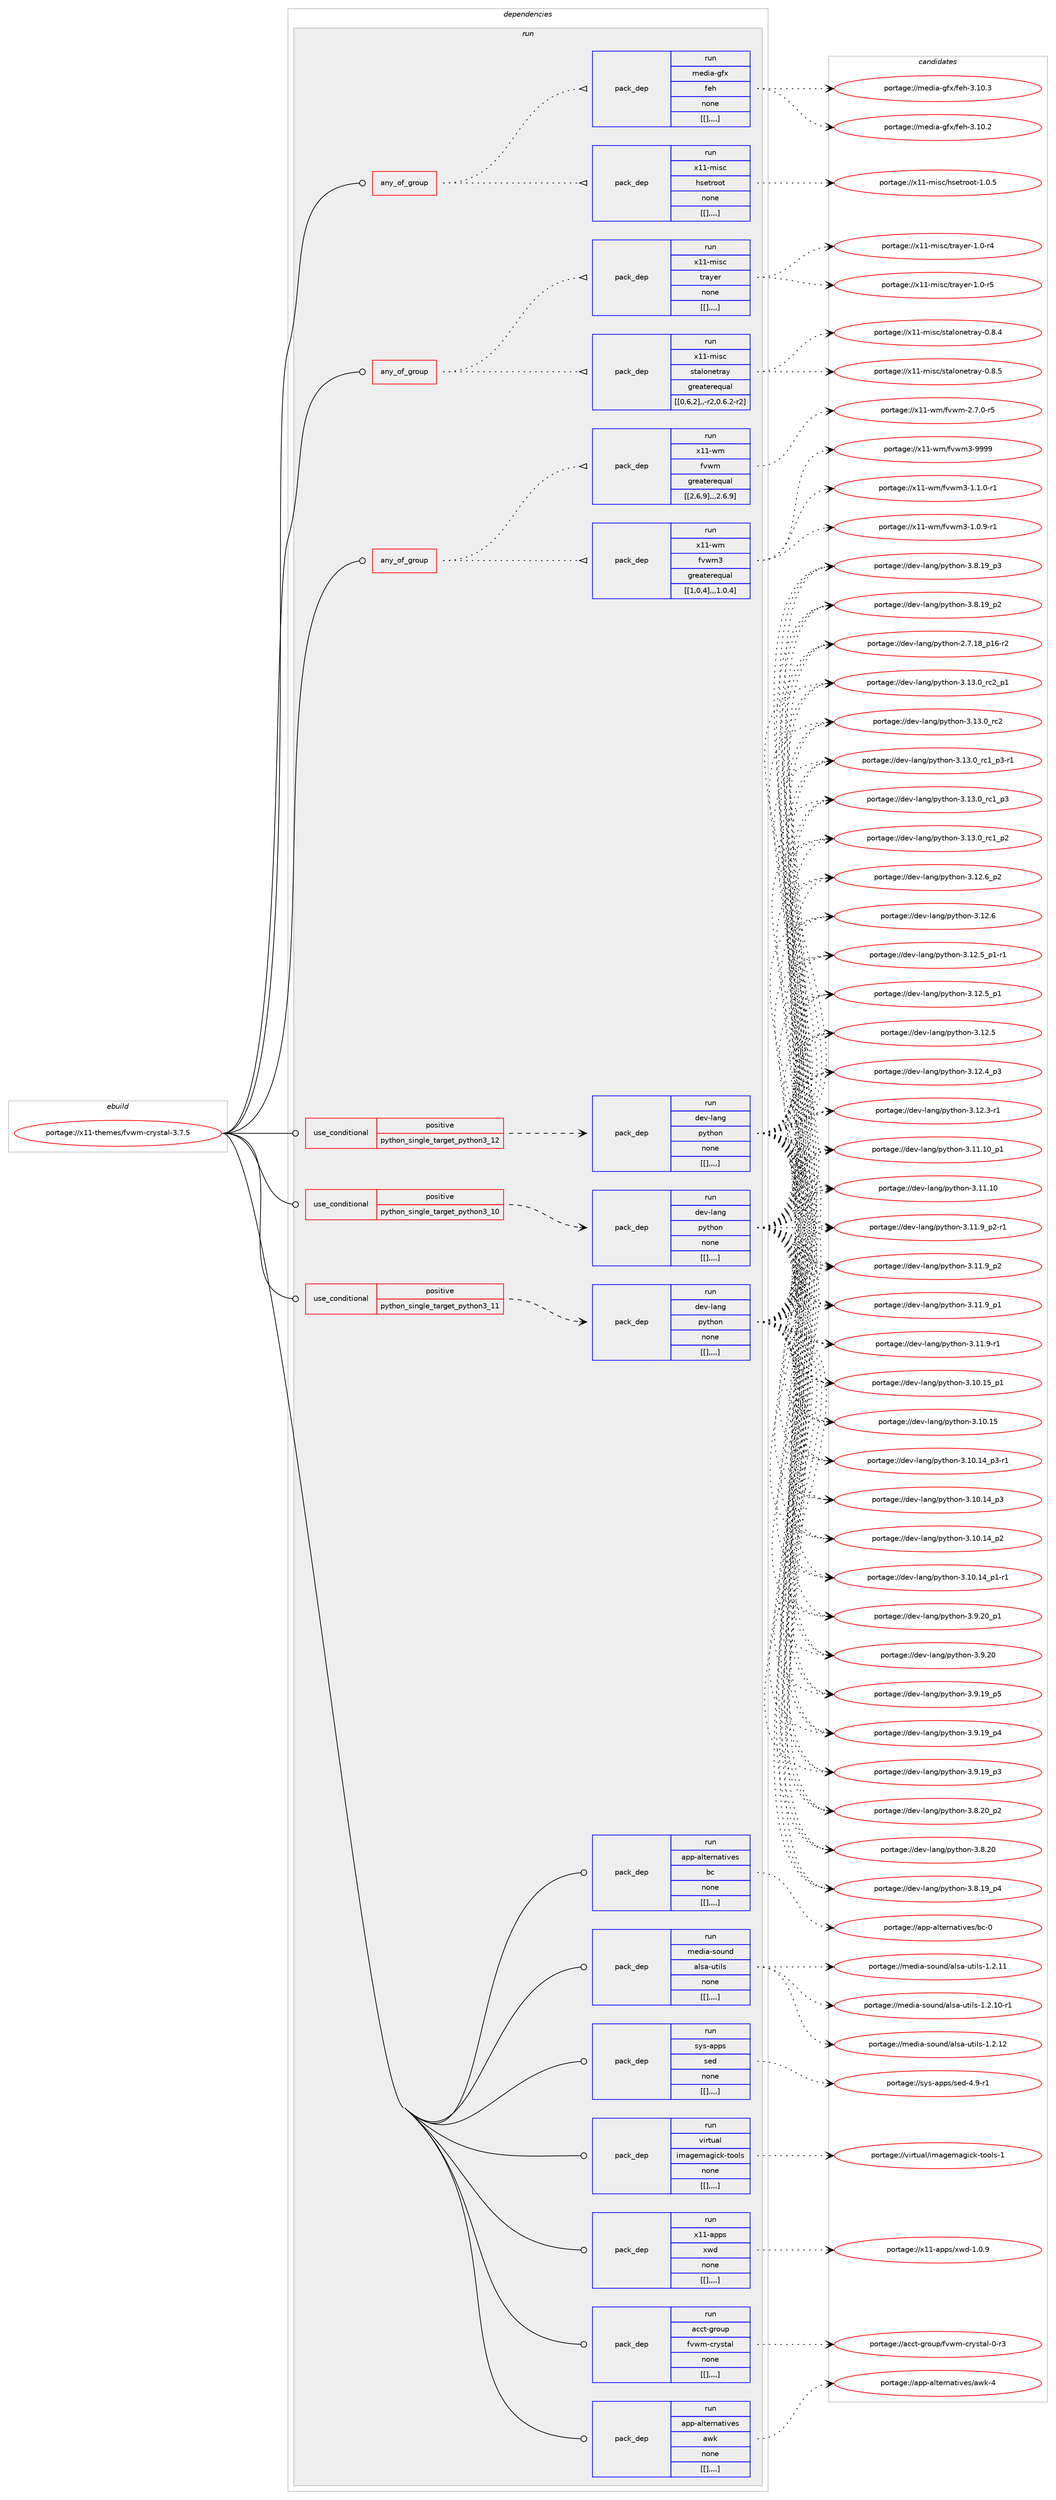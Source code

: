 digraph prolog {

# *************
# Graph options
# *************

newrank=true;
concentrate=true;
compound=true;
graph [rankdir=LR,fontname=Helvetica,fontsize=10,ranksep=1.5];#, ranksep=2.5, nodesep=0.2];
edge  [arrowhead=vee];
node  [fontname=Helvetica,fontsize=10];

# **********
# The ebuild
# **********

subgraph cluster_leftcol {
color=gray;
label=<<i>ebuild</i>>;
id [label="portage://x11-themes/fvwm-crystal-3.7.5", color=red, width=4, href="../x11-themes/fvwm-crystal-3.7.5.svg"];
}

# ****************
# The dependencies
# ****************

subgraph cluster_midcol {
color=gray;
label=<<i>dependencies</i>>;
subgraph cluster_compile {
fillcolor="#eeeeee";
style=filled;
label=<<i>compile</i>>;
}
subgraph cluster_compileandrun {
fillcolor="#eeeeee";
style=filled;
label=<<i>compile and run</i>>;
}
subgraph cluster_run {
fillcolor="#eeeeee";
style=filled;
label=<<i>run</i>>;
subgraph any3220 {
dependency481664 [label=<<TABLE BORDER="0" CELLBORDER="1" CELLSPACING="0" CELLPADDING="4"><TR><TD CELLPADDING="10">any_of_group</TD></TR></TABLE>>, shape=none, color=red];subgraph pack349700 {
dependency481665 [label=<<TABLE BORDER="0" CELLBORDER="1" CELLSPACING="0" CELLPADDING="4" WIDTH="220"><TR><TD ROWSPAN="6" CELLPADDING="30">pack_dep</TD></TR><TR><TD WIDTH="110">run</TD></TR><TR><TD>x11-misc</TD></TR><TR><TD>hsetroot</TD></TR><TR><TD>none</TD></TR><TR><TD>[[],,,,]</TD></TR></TABLE>>, shape=none, color=blue];
}
dependency481664:e -> dependency481665:w [weight=20,style="dotted",arrowhead="oinv"];
subgraph pack349701 {
dependency481666 [label=<<TABLE BORDER="0" CELLBORDER="1" CELLSPACING="0" CELLPADDING="4" WIDTH="220"><TR><TD ROWSPAN="6" CELLPADDING="30">pack_dep</TD></TR><TR><TD WIDTH="110">run</TD></TR><TR><TD>media-gfx</TD></TR><TR><TD>feh</TD></TR><TR><TD>none</TD></TR><TR><TD>[[],,,,]</TD></TR></TABLE>>, shape=none, color=blue];
}
dependency481664:e -> dependency481666:w [weight=20,style="dotted",arrowhead="oinv"];
}
id:e -> dependency481664:w [weight=20,style="solid",arrowhead="odot"];
subgraph any3221 {
dependency481667 [label=<<TABLE BORDER="0" CELLBORDER="1" CELLSPACING="0" CELLPADDING="4"><TR><TD CELLPADDING="10">any_of_group</TD></TR></TABLE>>, shape=none, color=red];subgraph pack349702 {
dependency481668 [label=<<TABLE BORDER="0" CELLBORDER="1" CELLSPACING="0" CELLPADDING="4" WIDTH="220"><TR><TD ROWSPAN="6" CELLPADDING="30">pack_dep</TD></TR><TR><TD WIDTH="110">run</TD></TR><TR><TD>x11-misc</TD></TR><TR><TD>stalonetray</TD></TR><TR><TD>greaterequal</TD></TR><TR><TD>[[0,6,2],,-r2,0.6.2-r2]</TD></TR></TABLE>>, shape=none, color=blue];
}
dependency481667:e -> dependency481668:w [weight=20,style="dotted",arrowhead="oinv"];
subgraph pack349703 {
dependency481669 [label=<<TABLE BORDER="0" CELLBORDER="1" CELLSPACING="0" CELLPADDING="4" WIDTH="220"><TR><TD ROWSPAN="6" CELLPADDING="30">pack_dep</TD></TR><TR><TD WIDTH="110">run</TD></TR><TR><TD>x11-misc</TD></TR><TR><TD>trayer</TD></TR><TR><TD>none</TD></TR><TR><TD>[[],,,,]</TD></TR></TABLE>>, shape=none, color=blue];
}
dependency481667:e -> dependency481669:w [weight=20,style="dotted",arrowhead="oinv"];
}
id:e -> dependency481667:w [weight=20,style="solid",arrowhead="odot"];
subgraph any3222 {
dependency481670 [label=<<TABLE BORDER="0" CELLBORDER="1" CELLSPACING="0" CELLPADDING="4"><TR><TD CELLPADDING="10">any_of_group</TD></TR></TABLE>>, shape=none, color=red];subgraph pack349704 {
dependency481671 [label=<<TABLE BORDER="0" CELLBORDER="1" CELLSPACING="0" CELLPADDING="4" WIDTH="220"><TR><TD ROWSPAN="6" CELLPADDING="30">pack_dep</TD></TR><TR><TD WIDTH="110">run</TD></TR><TR><TD>x11-wm</TD></TR><TR><TD>fvwm3</TD></TR><TR><TD>greaterequal</TD></TR><TR><TD>[[1,0,4],,,1.0.4]</TD></TR></TABLE>>, shape=none, color=blue];
}
dependency481670:e -> dependency481671:w [weight=20,style="dotted",arrowhead="oinv"];
subgraph pack349705 {
dependency481672 [label=<<TABLE BORDER="0" CELLBORDER="1" CELLSPACING="0" CELLPADDING="4" WIDTH="220"><TR><TD ROWSPAN="6" CELLPADDING="30">pack_dep</TD></TR><TR><TD WIDTH="110">run</TD></TR><TR><TD>x11-wm</TD></TR><TR><TD>fvwm</TD></TR><TR><TD>greaterequal</TD></TR><TR><TD>[[2,6,9],,,2.6.9]</TD></TR></TABLE>>, shape=none, color=blue];
}
dependency481670:e -> dependency481672:w [weight=20,style="dotted",arrowhead="oinv"];
}
id:e -> dependency481670:w [weight=20,style="solid",arrowhead="odot"];
subgraph cond128515 {
dependency481673 [label=<<TABLE BORDER="0" CELLBORDER="1" CELLSPACING="0" CELLPADDING="4"><TR><TD ROWSPAN="3" CELLPADDING="10">use_conditional</TD></TR><TR><TD>positive</TD></TR><TR><TD>python_single_target_python3_10</TD></TR></TABLE>>, shape=none, color=red];
subgraph pack349706 {
dependency481674 [label=<<TABLE BORDER="0" CELLBORDER="1" CELLSPACING="0" CELLPADDING="4" WIDTH="220"><TR><TD ROWSPAN="6" CELLPADDING="30">pack_dep</TD></TR><TR><TD WIDTH="110">run</TD></TR><TR><TD>dev-lang</TD></TR><TR><TD>python</TD></TR><TR><TD>none</TD></TR><TR><TD>[[],,,,]</TD></TR></TABLE>>, shape=none, color=blue];
}
dependency481673:e -> dependency481674:w [weight=20,style="dashed",arrowhead="vee"];
}
id:e -> dependency481673:w [weight=20,style="solid",arrowhead="odot"];
subgraph cond128516 {
dependency481675 [label=<<TABLE BORDER="0" CELLBORDER="1" CELLSPACING="0" CELLPADDING="4"><TR><TD ROWSPAN="3" CELLPADDING="10">use_conditional</TD></TR><TR><TD>positive</TD></TR><TR><TD>python_single_target_python3_11</TD></TR></TABLE>>, shape=none, color=red];
subgraph pack349707 {
dependency481676 [label=<<TABLE BORDER="0" CELLBORDER="1" CELLSPACING="0" CELLPADDING="4" WIDTH="220"><TR><TD ROWSPAN="6" CELLPADDING="30">pack_dep</TD></TR><TR><TD WIDTH="110">run</TD></TR><TR><TD>dev-lang</TD></TR><TR><TD>python</TD></TR><TR><TD>none</TD></TR><TR><TD>[[],,,,]</TD></TR></TABLE>>, shape=none, color=blue];
}
dependency481675:e -> dependency481676:w [weight=20,style="dashed",arrowhead="vee"];
}
id:e -> dependency481675:w [weight=20,style="solid",arrowhead="odot"];
subgraph cond128517 {
dependency481677 [label=<<TABLE BORDER="0" CELLBORDER="1" CELLSPACING="0" CELLPADDING="4"><TR><TD ROWSPAN="3" CELLPADDING="10">use_conditional</TD></TR><TR><TD>positive</TD></TR><TR><TD>python_single_target_python3_12</TD></TR></TABLE>>, shape=none, color=red];
subgraph pack349708 {
dependency481678 [label=<<TABLE BORDER="0" CELLBORDER="1" CELLSPACING="0" CELLPADDING="4" WIDTH="220"><TR><TD ROWSPAN="6" CELLPADDING="30">pack_dep</TD></TR><TR><TD WIDTH="110">run</TD></TR><TR><TD>dev-lang</TD></TR><TR><TD>python</TD></TR><TR><TD>none</TD></TR><TR><TD>[[],,,,]</TD></TR></TABLE>>, shape=none, color=blue];
}
dependency481677:e -> dependency481678:w [weight=20,style="dashed",arrowhead="vee"];
}
id:e -> dependency481677:w [weight=20,style="solid",arrowhead="odot"];
subgraph pack349709 {
dependency481679 [label=<<TABLE BORDER="0" CELLBORDER="1" CELLSPACING="0" CELLPADDING="4" WIDTH="220"><TR><TD ROWSPAN="6" CELLPADDING="30">pack_dep</TD></TR><TR><TD WIDTH="110">run</TD></TR><TR><TD>acct-group</TD></TR><TR><TD>fvwm-crystal</TD></TR><TR><TD>none</TD></TR><TR><TD>[[],,,,]</TD></TR></TABLE>>, shape=none, color=blue];
}
id:e -> dependency481679:w [weight=20,style="solid",arrowhead="odot"];
subgraph pack349710 {
dependency481680 [label=<<TABLE BORDER="0" CELLBORDER="1" CELLSPACING="0" CELLPADDING="4" WIDTH="220"><TR><TD ROWSPAN="6" CELLPADDING="30">pack_dep</TD></TR><TR><TD WIDTH="110">run</TD></TR><TR><TD>app-alternatives</TD></TR><TR><TD>awk</TD></TR><TR><TD>none</TD></TR><TR><TD>[[],,,,]</TD></TR></TABLE>>, shape=none, color=blue];
}
id:e -> dependency481680:w [weight=20,style="solid",arrowhead="odot"];
subgraph pack349711 {
dependency481681 [label=<<TABLE BORDER="0" CELLBORDER="1" CELLSPACING="0" CELLPADDING="4" WIDTH="220"><TR><TD ROWSPAN="6" CELLPADDING="30">pack_dep</TD></TR><TR><TD WIDTH="110">run</TD></TR><TR><TD>app-alternatives</TD></TR><TR><TD>bc</TD></TR><TR><TD>none</TD></TR><TR><TD>[[],,,,]</TD></TR></TABLE>>, shape=none, color=blue];
}
id:e -> dependency481681:w [weight=20,style="solid",arrowhead="odot"];
subgraph pack349712 {
dependency481682 [label=<<TABLE BORDER="0" CELLBORDER="1" CELLSPACING="0" CELLPADDING="4" WIDTH="220"><TR><TD ROWSPAN="6" CELLPADDING="30">pack_dep</TD></TR><TR><TD WIDTH="110">run</TD></TR><TR><TD>media-sound</TD></TR><TR><TD>alsa-utils</TD></TR><TR><TD>none</TD></TR><TR><TD>[[],,,,]</TD></TR></TABLE>>, shape=none, color=blue];
}
id:e -> dependency481682:w [weight=20,style="solid",arrowhead="odot"];
subgraph pack349713 {
dependency481683 [label=<<TABLE BORDER="0" CELLBORDER="1" CELLSPACING="0" CELLPADDING="4" WIDTH="220"><TR><TD ROWSPAN="6" CELLPADDING="30">pack_dep</TD></TR><TR><TD WIDTH="110">run</TD></TR><TR><TD>sys-apps</TD></TR><TR><TD>sed</TD></TR><TR><TD>none</TD></TR><TR><TD>[[],,,,]</TD></TR></TABLE>>, shape=none, color=blue];
}
id:e -> dependency481683:w [weight=20,style="solid",arrowhead="odot"];
subgraph pack349714 {
dependency481684 [label=<<TABLE BORDER="0" CELLBORDER="1" CELLSPACING="0" CELLPADDING="4" WIDTH="220"><TR><TD ROWSPAN="6" CELLPADDING="30">pack_dep</TD></TR><TR><TD WIDTH="110">run</TD></TR><TR><TD>virtual</TD></TR><TR><TD>imagemagick-tools</TD></TR><TR><TD>none</TD></TR><TR><TD>[[],,,,]</TD></TR></TABLE>>, shape=none, color=blue];
}
id:e -> dependency481684:w [weight=20,style="solid",arrowhead="odot"];
subgraph pack349715 {
dependency481685 [label=<<TABLE BORDER="0" CELLBORDER="1" CELLSPACING="0" CELLPADDING="4" WIDTH="220"><TR><TD ROWSPAN="6" CELLPADDING="30">pack_dep</TD></TR><TR><TD WIDTH="110">run</TD></TR><TR><TD>x11-apps</TD></TR><TR><TD>xwd</TD></TR><TR><TD>none</TD></TR><TR><TD>[[],,,,]</TD></TR></TABLE>>, shape=none, color=blue];
}
id:e -> dependency481685:w [weight=20,style="solid",arrowhead="odot"];
}
}

# **************
# The candidates
# **************

subgraph cluster_choices {
rank=same;
color=gray;
label=<<i>candidates</i>>;

subgraph choice349700 {
color=black;
nodesep=1;
choice1204949451091051159947104115101116114111111116454946484653 [label="portage://x11-misc/hsetroot-1.0.5", color=red, width=4,href="../x11-misc/hsetroot-1.0.5.svg"];
dependency481665:e -> choice1204949451091051159947104115101116114111111116454946484653:w [style=dotted,weight="100"];
}
subgraph choice349701 {
color=black;
nodesep=1;
choice10910110010597451031021204710210110445514649484651 [label="portage://media-gfx/feh-3.10.3", color=red, width=4,href="../media-gfx/feh-3.10.3.svg"];
choice10910110010597451031021204710210110445514649484650 [label="portage://media-gfx/feh-3.10.2", color=red, width=4,href="../media-gfx/feh-3.10.2.svg"];
dependency481666:e -> choice10910110010597451031021204710210110445514649484651:w [style=dotted,weight="100"];
dependency481666:e -> choice10910110010597451031021204710210110445514649484650:w [style=dotted,weight="100"];
}
subgraph choice349702 {
color=black;
nodesep=1;
choice12049494510910511599471151169710811111010111611497121454846564653 [label="portage://x11-misc/stalonetray-0.8.5", color=red, width=4,href="../x11-misc/stalonetray-0.8.5.svg"];
choice12049494510910511599471151169710811111010111611497121454846564652 [label="portage://x11-misc/stalonetray-0.8.4", color=red, width=4,href="../x11-misc/stalonetray-0.8.4.svg"];
dependency481668:e -> choice12049494510910511599471151169710811111010111611497121454846564653:w [style=dotted,weight="100"];
dependency481668:e -> choice12049494510910511599471151169710811111010111611497121454846564652:w [style=dotted,weight="100"];
}
subgraph choice349703 {
color=black;
nodesep=1;
choice120494945109105115994711611497121101114454946484511453 [label="portage://x11-misc/trayer-1.0-r5", color=red, width=4,href="../x11-misc/trayer-1.0-r5.svg"];
choice120494945109105115994711611497121101114454946484511452 [label="portage://x11-misc/trayer-1.0-r4", color=red, width=4,href="../x11-misc/trayer-1.0-r4.svg"];
dependency481669:e -> choice120494945109105115994711611497121101114454946484511453:w [style=dotted,weight="100"];
dependency481669:e -> choice120494945109105115994711611497121101114454946484511452:w [style=dotted,weight="100"];
}
subgraph choice349704 {
color=black;
nodesep=1;
choice12049494511910947102118119109514557575757 [label="portage://x11-wm/fvwm3-9999", color=red, width=4,href="../x11-wm/fvwm3-9999.svg"];
choice12049494511910947102118119109514549464946484511449 [label="portage://x11-wm/fvwm3-1.1.0-r1", color=red, width=4,href="../x11-wm/fvwm3-1.1.0-r1.svg"];
choice12049494511910947102118119109514549464846574511449 [label="portage://x11-wm/fvwm3-1.0.9-r1", color=red, width=4,href="../x11-wm/fvwm3-1.0.9-r1.svg"];
dependency481671:e -> choice12049494511910947102118119109514557575757:w [style=dotted,weight="100"];
dependency481671:e -> choice12049494511910947102118119109514549464946484511449:w [style=dotted,weight="100"];
dependency481671:e -> choice12049494511910947102118119109514549464846574511449:w [style=dotted,weight="100"];
}
subgraph choice349705 {
color=black;
nodesep=1;
choice120494945119109471021181191094550465546484511453 [label="portage://x11-wm/fvwm-2.7.0-r5", color=red, width=4,href="../x11-wm/fvwm-2.7.0-r5.svg"];
dependency481672:e -> choice120494945119109471021181191094550465546484511453:w [style=dotted,weight="100"];
}
subgraph choice349706 {
color=black;
nodesep=1;
choice100101118451089711010347112121116104111110455146495146489511499509511249 [label="portage://dev-lang/python-3.13.0_rc2_p1", color=red, width=4,href="../dev-lang/python-3.13.0_rc2_p1.svg"];
choice10010111845108971101034711212111610411111045514649514648951149950 [label="portage://dev-lang/python-3.13.0_rc2", color=red, width=4,href="../dev-lang/python-3.13.0_rc2.svg"];
choice1001011184510897110103471121211161041111104551464951464895114994995112514511449 [label="portage://dev-lang/python-3.13.0_rc1_p3-r1", color=red, width=4,href="../dev-lang/python-3.13.0_rc1_p3-r1.svg"];
choice100101118451089711010347112121116104111110455146495146489511499499511251 [label="portage://dev-lang/python-3.13.0_rc1_p3", color=red, width=4,href="../dev-lang/python-3.13.0_rc1_p3.svg"];
choice100101118451089711010347112121116104111110455146495146489511499499511250 [label="portage://dev-lang/python-3.13.0_rc1_p2", color=red, width=4,href="../dev-lang/python-3.13.0_rc1_p2.svg"];
choice100101118451089711010347112121116104111110455146495046549511250 [label="portage://dev-lang/python-3.12.6_p2", color=red, width=4,href="../dev-lang/python-3.12.6_p2.svg"];
choice10010111845108971101034711212111610411111045514649504654 [label="portage://dev-lang/python-3.12.6", color=red, width=4,href="../dev-lang/python-3.12.6.svg"];
choice1001011184510897110103471121211161041111104551464950465395112494511449 [label="portage://dev-lang/python-3.12.5_p1-r1", color=red, width=4,href="../dev-lang/python-3.12.5_p1-r1.svg"];
choice100101118451089711010347112121116104111110455146495046539511249 [label="portage://dev-lang/python-3.12.5_p1", color=red, width=4,href="../dev-lang/python-3.12.5_p1.svg"];
choice10010111845108971101034711212111610411111045514649504653 [label="portage://dev-lang/python-3.12.5", color=red, width=4,href="../dev-lang/python-3.12.5.svg"];
choice100101118451089711010347112121116104111110455146495046529511251 [label="portage://dev-lang/python-3.12.4_p3", color=red, width=4,href="../dev-lang/python-3.12.4_p3.svg"];
choice100101118451089711010347112121116104111110455146495046514511449 [label="portage://dev-lang/python-3.12.3-r1", color=red, width=4,href="../dev-lang/python-3.12.3-r1.svg"];
choice10010111845108971101034711212111610411111045514649494649489511249 [label="portage://dev-lang/python-3.11.10_p1", color=red, width=4,href="../dev-lang/python-3.11.10_p1.svg"];
choice1001011184510897110103471121211161041111104551464949464948 [label="portage://dev-lang/python-3.11.10", color=red, width=4,href="../dev-lang/python-3.11.10.svg"];
choice1001011184510897110103471121211161041111104551464949465795112504511449 [label="portage://dev-lang/python-3.11.9_p2-r1", color=red, width=4,href="../dev-lang/python-3.11.9_p2-r1.svg"];
choice100101118451089711010347112121116104111110455146494946579511250 [label="portage://dev-lang/python-3.11.9_p2", color=red, width=4,href="../dev-lang/python-3.11.9_p2.svg"];
choice100101118451089711010347112121116104111110455146494946579511249 [label="portage://dev-lang/python-3.11.9_p1", color=red, width=4,href="../dev-lang/python-3.11.9_p1.svg"];
choice100101118451089711010347112121116104111110455146494946574511449 [label="portage://dev-lang/python-3.11.9-r1", color=red, width=4,href="../dev-lang/python-3.11.9-r1.svg"];
choice10010111845108971101034711212111610411111045514649484649539511249 [label="portage://dev-lang/python-3.10.15_p1", color=red, width=4,href="../dev-lang/python-3.10.15_p1.svg"];
choice1001011184510897110103471121211161041111104551464948464953 [label="portage://dev-lang/python-3.10.15", color=red, width=4,href="../dev-lang/python-3.10.15.svg"];
choice100101118451089711010347112121116104111110455146494846495295112514511449 [label="portage://dev-lang/python-3.10.14_p3-r1", color=red, width=4,href="../dev-lang/python-3.10.14_p3-r1.svg"];
choice10010111845108971101034711212111610411111045514649484649529511251 [label="portage://dev-lang/python-3.10.14_p3", color=red, width=4,href="../dev-lang/python-3.10.14_p3.svg"];
choice10010111845108971101034711212111610411111045514649484649529511250 [label="portage://dev-lang/python-3.10.14_p2", color=red, width=4,href="../dev-lang/python-3.10.14_p2.svg"];
choice100101118451089711010347112121116104111110455146494846495295112494511449 [label="portage://dev-lang/python-3.10.14_p1-r1", color=red, width=4,href="../dev-lang/python-3.10.14_p1-r1.svg"];
choice100101118451089711010347112121116104111110455146574650489511249 [label="portage://dev-lang/python-3.9.20_p1", color=red, width=4,href="../dev-lang/python-3.9.20_p1.svg"];
choice10010111845108971101034711212111610411111045514657465048 [label="portage://dev-lang/python-3.9.20", color=red, width=4,href="../dev-lang/python-3.9.20.svg"];
choice100101118451089711010347112121116104111110455146574649579511253 [label="portage://dev-lang/python-3.9.19_p5", color=red, width=4,href="../dev-lang/python-3.9.19_p5.svg"];
choice100101118451089711010347112121116104111110455146574649579511252 [label="portage://dev-lang/python-3.9.19_p4", color=red, width=4,href="../dev-lang/python-3.9.19_p4.svg"];
choice100101118451089711010347112121116104111110455146574649579511251 [label="portage://dev-lang/python-3.9.19_p3", color=red, width=4,href="../dev-lang/python-3.9.19_p3.svg"];
choice100101118451089711010347112121116104111110455146564650489511250 [label="portage://dev-lang/python-3.8.20_p2", color=red, width=4,href="../dev-lang/python-3.8.20_p2.svg"];
choice10010111845108971101034711212111610411111045514656465048 [label="portage://dev-lang/python-3.8.20", color=red, width=4,href="../dev-lang/python-3.8.20.svg"];
choice100101118451089711010347112121116104111110455146564649579511252 [label="portage://dev-lang/python-3.8.19_p4", color=red, width=4,href="../dev-lang/python-3.8.19_p4.svg"];
choice100101118451089711010347112121116104111110455146564649579511251 [label="portage://dev-lang/python-3.8.19_p3", color=red, width=4,href="../dev-lang/python-3.8.19_p3.svg"];
choice100101118451089711010347112121116104111110455146564649579511250 [label="portage://dev-lang/python-3.8.19_p2", color=red, width=4,href="../dev-lang/python-3.8.19_p2.svg"];
choice100101118451089711010347112121116104111110455046554649569511249544511450 [label="portage://dev-lang/python-2.7.18_p16-r2", color=red, width=4,href="../dev-lang/python-2.7.18_p16-r2.svg"];
dependency481674:e -> choice100101118451089711010347112121116104111110455146495146489511499509511249:w [style=dotted,weight="100"];
dependency481674:e -> choice10010111845108971101034711212111610411111045514649514648951149950:w [style=dotted,weight="100"];
dependency481674:e -> choice1001011184510897110103471121211161041111104551464951464895114994995112514511449:w [style=dotted,weight="100"];
dependency481674:e -> choice100101118451089711010347112121116104111110455146495146489511499499511251:w [style=dotted,weight="100"];
dependency481674:e -> choice100101118451089711010347112121116104111110455146495146489511499499511250:w [style=dotted,weight="100"];
dependency481674:e -> choice100101118451089711010347112121116104111110455146495046549511250:w [style=dotted,weight="100"];
dependency481674:e -> choice10010111845108971101034711212111610411111045514649504654:w [style=dotted,weight="100"];
dependency481674:e -> choice1001011184510897110103471121211161041111104551464950465395112494511449:w [style=dotted,weight="100"];
dependency481674:e -> choice100101118451089711010347112121116104111110455146495046539511249:w [style=dotted,weight="100"];
dependency481674:e -> choice10010111845108971101034711212111610411111045514649504653:w [style=dotted,weight="100"];
dependency481674:e -> choice100101118451089711010347112121116104111110455146495046529511251:w [style=dotted,weight="100"];
dependency481674:e -> choice100101118451089711010347112121116104111110455146495046514511449:w [style=dotted,weight="100"];
dependency481674:e -> choice10010111845108971101034711212111610411111045514649494649489511249:w [style=dotted,weight="100"];
dependency481674:e -> choice1001011184510897110103471121211161041111104551464949464948:w [style=dotted,weight="100"];
dependency481674:e -> choice1001011184510897110103471121211161041111104551464949465795112504511449:w [style=dotted,weight="100"];
dependency481674:e -> choice100101118451089711010347112121116104111110455146494946579511250:w [style=dotted,weight="100"];
dependency481674:e -> choice100101118451089711010347112121116104111110455146494946579511249:w [style=dotted,weight="100"];
dependency481674:e -> choice100101118451089711010347112121116104111110455146494946574511449:w [style=dotted,weight="100"];
dependency481674:e -> choice10010111845108971101034711212111610411111045514649484649539511249:w [style=dotted,weight="100"];
dependency481674:e -> choice1001011184510897110103471121211161041111104551464948464953:w [style=dotted,weight="100"];
dependency481674:e -> choice100101118451089711010347112121116104111110455146494846495295112514511449:w [style=dotted,weight="100"];
dependency481674:e -> choice10010111845108971101034711212111610411111045514649484649529511251:w [style=dotted,weight="100"];
dependency481674:e -> choice10010111845108971101034711212111610411111045514649484649529511250:w [style=dotted,weight="100"];
dependency481674:e -> choice100101118451089711010347112121116104111110455146494846495295112494511449:w [style=dotted,weight="100"];
dependency481674:e -> choice100101118451089711010347112121116104111110455146574650489511249:w [style=dotted,weight="100"];
dependency481674:e -> choice10010111845108971101034711212111610411111045514657465048:w [style=dotted,weight="100"];
dependency481674:e -> choice100101118451089711010347112121116104111110455146574649579511253:w [style=dotted,weight="100"];
dependency481674:e -> choice100101118451089711010347112121116104111110455146574649579511252:w [style=dotted,weight="100"];
dependency481674:e -> choice100101118451089711010347112121116104111110455146574649579511251:w [style=dotted,weight="100"];
dependency481674:e -> choice100101118451089711010347112121116104111110455146564650489511250:w [style=dotted,weight="100"];
dependency481674:e -> choice10010111845108971101034711212111610411111045514656465048:w [style=dotted,weight="100"];
dependency481674:e -> choice100101118451089711010347112121116104111110455146564649579511252:w [style=dotted,weight="100"];
dependency481674:e -> choice100101118451089711010347112121116104111110455146564649579511251:w [style=dotted,weight="100"];
dependency481674:e -> choice100101118451089711010347112121116104111110455146564649579511250:w [style=dotted,weight="100"];
dependency481674:e -> choice100101118451089711010347112121116104111110455046554649569511249544511450:w [style=dotted,weight="100"];
}
subgraph choice349707 {
color=black;
nodesep=1;
choice100101118451089711010347112121116104111110455146495146489511499509511249 [label="portage://dev-lang/python-3.13.0_rc2_p1", color=red, width=4,href="../dev-lang/python-3.13.0_rc2_p1.svg"];
choice10010111845108971101034711212111610411111045514649514648951149950 [label="portage://dev-lang/python-3.13.0_rc2", color=red, width=4,href="../dev-lang/python-3.13.0_rc2.svg"];
choice1001011184510897110103471121211161041111104551464951464895114994995112514511449 [label="portage://dev-lang/python-3.13.0_rc1_p3-r1", color=red, width=4,href="../dev-lang/python-3.13.0_rc1_p3-r1.svg"];
choice100101118451089711010347112121116104111110455146495146489511499499511251 [label="portage://dev-lang/python-3.13.0_rc1_p3", color=red, width=4,href="../dev-lang/python-3.13.0_rc1_p3.svg"];
choice100101118451089711010347112121116104111110455146495146489511499499511250 [label="portage://dev-lang/python-3.13.0_rc1_p2", color=red, width=4,href="../dev-lang/python-3.13.0_rc1_p2.svg"];
choice100101118451089711010347112121116104111110455146495046549511250 [label="portage://dev-lang/python-3.12.6_p2", color=red, width=4,href="../dev-lang/python-3.12.6_p2.svg"];
choice10010111845108971101034711212111610411111045514649504654 [label="portage://dev-lang/python-3.12.6", color=red, width=4,href="../dev-lang/python-3.12.6.svg"];
choice1001011184510897110103471121211161041111104551464950465395112494511449 [label="portage://dev-lang/python-3.12.5_p1-r1", color=red, width=4,href="../dev-lang/python-3.12.5_p1-r1.svg"];
choice100101118451089711010347112121116104111110455146495046539511249 [label="portage://dev-lang/python-3.12.5_p1", color=red, width=4,href="../dev-lang/python-3.12.5_p1.svg"];
choice10010111845108971101034711212111610411111045514649504653 [label="portage://dev-lang/python-3.12.5", color=red, width=4,href="../dev-lang/python-3.12.5.svg"];
choice100101118451089711010347112121116104111110455146495046529511251 [label="portage://dev-lang/python-3.12.4_p3", color=red, width=4,href="../dev-lang/python-3.12.4_p3.svg"];
choice100101118451089711010347112121116104111110455146495046514511449 [label="portage://dev-lang/python-3.12.3-r1", color=red, width=4,href="../dev-lang/python-3.12.3-r1.svg"];
choice10010111845108971101034711212111610411111045514649494649489511249 [label="portage://dev-lang/python-3.11.10_p1", color=red, width=4,href="../dev-lang/python-3.11.10_p1.svg"];
choice1001011184510897110103471121211161041111104551464949464948 [label="portage://dev-lang/python-3.11.10", color=red, width=4,href="../dev-lang/python-3.11.10.svg"];
choice1001011184510897110103471121211161041111104551464949465795112504511449 [label="portage://dev-lang/python-3.11.9_p2-r1", color=red, width=4,href="../dev-lang/python-3.11.9_p2-r1.svg"];
choice100101118451089711010347112121116104111110455146494946579511250 [label="portage://dev-lang/python-3.11.9_p2", color=red, width=4,href="../dev-lang/python-3.11.9_p2.svg"];
choice100101118451089711010347112121116104111110455146494946579511249 [label="portage://dev-lang/python-3.11.9_p1", color=red, width=4,href="../dev-lang/python-3.11.9_p1.svg"];
choice100101118451089711010347112121116104111110455146494946574511449 [label="portage://dev-lang/python-3.11.9-r1", color=red, width=4,href="../dev-lang/python-3.11.9-r1.svg"];
choice10010111845108971101034711212111610411111045514649484649539511249 [label="portage://dev-lang/python-3.10.15_p1", color=red, width=4,href="../dev-lang/python-3.10.15_p1.svg"];
choice1001011184510897110103471121211161041111104551464948464953 [label="portage://dev-lang/python-3.10.15", color=red, width=4,href="../dev-lang/python-3.10.15.svg"];
choice100101118451089711010347112121116104111110455146494846495295112514511449 [label="portage://dev-lang/python-3.10.14_p3-r1", color=red, width=4,href="../dev-lang/python-3.10.14_p3-r1.svg"];
choice10010111845108971101034711212111610411111045514649484649529511251 [label="portage://dev-lang/python-3.10.14_p3", color=red, width=4,href="../dev-lang/python-3.10.14_p3.svg"];
choice10010111845108971101034711212111610411111045514649484649529511250 [label="portage://dev-lang/python-3.10.14_p2", color=red, width=4,href="../dev-lang/python-3.10.14_p2.svg"];
choice100101118451089711010347112121116104111110455146494846495295112494511449 [label="portage://dev-lang/python-3.10.14_p1-r1", color=red, width=4,href="../dev-lang/python-3.10.14_p1-r1.svg"];
choice100101118451089711010347112121116104111110455146574650489511249 [label="portage://dev-lang/python-3.9.20_p1", color=red, width=4,href="../dev-lang/python-3.9.20_p1.svg"];
choice10010111845108971101034711212111610411111045514657465048 [label="portage://dev-lang/python-3.9.20", color=red, width=4,href="../dev-lang/python-3.9.20.svg"];
choice100101118451089711010347112121116104111110455146574649579511253 [label="portage://dev-lang/python-3.9.19_p5", color=red, width=4,href="../dev-lang/python-3.9.19_p5.svg"];
choice100101118451089711010347112121116104111110455146574649579511252 [label="portage://dev-lang/python-3.9.19_p4", color=red, width=4,href="../dev-lang/python-3.9.19_p4.svg"];
choice100101118451089711010347112121116104111110455146574649579511251 [label="portage://dev-lang/python-3.9.19_p3", color=red, width=4,href="../dev-lang/python-3.9.19_p3.svg"];
choice100101118451089711010347112121116104111110455146564650489511250 [label="portage://dev-lang/python-3.8.20_p2", color=red, width=4,href="../dev-lang/python-3.8.20_p2.svg"];
choice10010111845108971101034711212111610411111045514656465048 [label="portage://dev-lang/python-3.8.20", color=red, width=4,href="../dev-lang/python-3.8.20.svg"];
choice100101118451089711010347112121116104111110455146564649579511252 [label="portage://dev-lang/python-3.8.19_p4", color=red, width=4,href="../dev-lang/python-3.8.19_p4.svg"];
choice100101118451089711010347112121116104111110455146564649579511251 [label="portage://dev-lang/python-3.8.19_p3", color=red, width=4,href="../dev-lang/python-3.8.19_p3.svg"];
choice100101118451089711010347112121116104111110455146564649579511250 [label="portage://dev-lang/python-3.8.19_p2", color=red, width=4,href="../dev-lang/python-3.8.19_p2.svg"];
choice100101118451089711010347112121116104111110455046554649569511249544511450 [label="portage://dev-lang/python-2.7.18_p16-r2", color=red, width=4,href="../dev-lang/python-2.7.18_p16-r2.svg"];
dependency481676:e -> choice100101118451089711010347112121116104111110455146495146489511499509511249:w [style=dotted,weight="100"];
dependency481676:e -> choice10010111845108971101034711212111610411111045514649514648951149950:w [style=dotted,weight="100"];
dependency481676:e -> choice1001011184510897110103471121211161041111104551464951464895114994995112514511449:w [style=dotted,weight="100"];
dependency481676:e -> choice100101118451089711010347112121116104111110455146495146489511499499511251:w [style=dotted,weight="100"];
dependency481676:e -> choice100101118451089711010347112121116104111110455146495146489511499499511250:w [style=dotted,weight="100"];
dependency481676:e -> choice100101118451089711010347112121116104111110455146495046549511250:w [style=dotted,weight="100"];
dependency481676:e -> choice10010111845108971101034711212111610411111045514649504654:w [style=dotted,weight="100"];
dependency481676:e -> choice1001011184510897110103471121211161041111104551464950465395112494511449:w [style=dotted,weight="100"];
dependency481676:e -> choice100101118451089711010347112121116104111110455146495046539511249:w [style=dotted,weight="100"];
dependency481676:e -> choice10010111845108971101034711212111610411111045514649504653:w [style=dotted,weight="100"];
dependency481676:e -> choice100101118451089711010347112121116104111110455146495046529511251:w [style=dotted,weight="100"];
dependency481676:e -> choice100101118451089711010347112121116104111110455146495046514511449:w [style=dotted,weight="100"];
dependency481676:e -> choice10010111845108971101034711212111610411111045514649494649489511249:w [style=dotted,weight="100"];
dependency481676:e -> choice1001011184510897110103471121211161041111104551464949464948:w [style=dotted,weight="100"];
dependency481676:e -> choice1001011184510897110103471121211161041111104551464949465795112504511449:w [style=dotted,weight="100"];
dependency481676:e -> choice100101118451089711010347112121116104111110455146494946579511250:w [style=dotted,weight="100"];
dependency481676:e -> choice100101118451089711010347112121116104111110455146494946579511249:w [style=dotted,weight="100"];
dependency481676:e -> choice100101118451089711010347112121116104111110455146494946574511449:w [style=dotted,weight="100"];
dependency481676:e -> choice10010111845108971101034711212111610411111045514649484649539511249:w [style=dotted,weight="100"];
dependency481676:e -> choice1001011184510897110103471121211161041111104551464948464953:w [style=dotted,weight="100"];
dependency481676:e -> choice100101118451089711010347112121116104111110455146494846495295112514511449:w [style=dotted,weight="100"];
dependency481676:e -> choice10010111845108971101034711212111610411111045514649484649529511251:w [style=dotted,weight="100"];
dependency481676:e -> choice10010111845108971101034711212111610411111045514649484649529511250:w [style=dotted,weight="100"];
dependency481676:e -> choice100101118451089711010347112121116104111110455146494846495295112494511449:w [style=dotted,weight="100"];
dependency481676:e -> choice100101118451089711010347112121116104111110455146574650489511249:w [style=dotted,weight="100"];
dependency481676:e -> choice10010111845108971101034711212111610411111045514657465048:w [style=dotted,weight="100"];
dependency481676:e -> choice100101118451089711010347112121116104111110455146574649579511253:w [style=dotted,weight="100"];
dependency481676:e -> choice100101118451089711010347112121116104111110455146574649579511252:w [style=dotted,weight="100"];
dependency481676:e -> choice100101118451089711010347112121116104111110455146574649579511251:w [style=dotted,weight="100"];
dependency481676:e -> choice100101118451089711010347112121116104111110455146564650489511250:w [style=dotted,weight="100"];
dependency481676:e -> choice10010111845108971101034711212111610411111045514656465048:w [style=dotted,weight="100"];
dependency481676:e -> choice100101118451089711010347112121116104111110455146564649579511252:w [style=dotted,weight="100"];
dependency481676:e -> choice100101118451089711010347112121116104111110455146564649579511251:w [style=dotted,weight="100"];
dependency481676:e -> choice100101118451089711010347112121116104111110455146564649579511250:w [style=dotted,weight="100"];
dependency481676:e -> choice100101118451089711010347112121116104111110455046554649569511249544511450:w [style=dotted,weight="100"];
}
subgraph choice349708 {
color=black;
nodesep=1;
choice100101118451089711010347112121116104111110455146495146489511499509511249 [label="portage://dev-lang/python-3.13.0_rc2_p1", color=red, width=4,href="../dev-lang/python-3.13.0_rc2_p1.svg"];
choice10010111845108971101034711212111610411111045514649514648951149950 [label="portage://dev-lang/python-3.13.0_rc2", color=red, width=4,href="../dev-lang/python-3.13.0_rc2.svg"];
choice1001011184510897110103471121211161041111104551464951464895114994995112514511449 [label="portage://dev-lang/python-3.13.0_rc1_p3-r1", color=red, width=4,href="../dev-lang/python-3.13.0_rc1_p3-r1.svg"];
choice100101118451089711010347112121116104111110455146495146489511499499511251 [label="portage://dev-lang/python-3.13.0_rc1_p3", color=red, width=4,href="../dev-lang/python-3.13.0_rc1_p3.svg"];
choice100101118451089711010347112121116104111110455146495146489511499499511250 [label="portage://dev-lang/python-3.13.0_rc1_p2", color=red, width=4,href="../dev-lang/python-3.13.0_rc1_p2.svg"];
choice100101118451089711010347112121116104111110455146495046549511250 [label="portage://dev-lang/python-3.12.6_p2", color=red, width=4,href="../dev-lang/python-3.12.6_p2.svg"];
choice10010111845108971101034711212111610411111045514649504654 [label="portage://dev-lang/python-3.12.6", color=red, width=4,href="../dev-lang/python-3.12.6.svg"];
choice1001011184510897110103471121211161041111104551464950465395112494511449 [label="portage://dev-lang/python-3.12.5_p1-r1", color=red, width=4,href="../dev-lang/python-3.12.5_p1-r1.svg"];
choice100101118451089711010347112121116104111110455146495046539511249 [label="portage://dev-lang/python-3.12.5_p1", color=red, width=4,href="../dev-lang/python-3.12.5_p1.svg"];
choice10010111845108971101034711212111610411111045514649504653 [label="portage://dev-lang/python-3.12.5", color=red, width=4,href="../dev-lang/python-3.12.5.svg"];
choice100101118451089711010347112121116104111110455146495046529511251 [label="portage://dev-lang/python-3.12.4_p3", color=red, width=4,href="../dev-lang/python-3.12.4_p3.svg"];
choice100101118451089711010347112121116104111110455146495046514511449 [label="portage://dev-lang/python-3.12.3-r1", color=red, width=4,href="../dev-lang/python-3.12.3-r1.svg"];
choice10010111845108971101034711212111610411111045514649494649489511249 [label="portage://dev-lang/python-3.11.10_p1", color=red, width=4,href="../dev-lang/python-3.11.10_p1.svg"];
choice1001011184510897110103471121211161041111104551464949464948 [label="portage://dev-lang/python-3.11.10", color=red, width=4,href="../dev-lang/python-3.11.10.svg"];
choice1001011184510897110103471121211161041111104551464949465795112504511449 [label="portage://dev-lang/python-3.11.9_p2-r1", color=red, width=4,href="../dev-lang/python-3.11.9_p2-r1.svg"];
choice100101118451089711010347112121116104111110455146494946579511250 [label="portage://dev-lang/python-3.11.9_p2", color=red, width=4,href="../dev-lang/python-3.11.9_p2.svg"];
choice100101118451089711010347112121116104111110455146494946579511249 [label="portage://dev-lang/python-3.11.9_p1", color=red, width=4,href="../dev-lang/python-3.11.9_p1.svg"];
choice100101118451089711010347112121116104111110455146494946574511449 [label="portage://dev-lang/python-3.11.9-r1", color=red, width=4,href="../dev-lang/python-3.11.9-r1.svg"];
choice10010111845108971101034711212111610411111045514649484649539511249 [label="portage://dev-lang/python-3.10.15_p1", color=red, width=4,href="../dev-lang/python-3.10.15_p1.svg"];
choice1001011184510897110103471121211161041111104551464948464953 [label="portage://dev-lang/python-3.10.15", color=red, width=4,href="../dev-lang/python-3.10.15.svg"];
choice100101118451089711010347112121116104111110455146494846495295112514511449 [label="portage://dev-lang/python-3.10.14_p3-r1", color=red, width=4,href="../dev-lang/python-3.10.14_p3-r1.svg"];
choice10010111845108971101034711212111610411111045514649484649529511251 [label="portage://dev-lang/python-3.10.14_p3", color=red, width=4,href="../dev-lang/python-3.10.14_p3.svg"];
choice10010111845108971101034711212111610411111045514649484649529511250 [label="portage://dev-lang/python-3.10.14_p2", color=red, width=4,href="../dev-lang/python-3.10.14_p2.svg"];
choice100101118451089711010347112121116104111110455146494846495295112494511449 [label="portage://dev-lang/python-3.10.14_p1-r1", color=red, width=4,href="../dev-lang/python-3.10.14_p1-r1.svg"];
choice100101118451089711010347112121116104111110455146574650489511249 [label="portage://dev-lang/python-3.9.20_p1", color=red, width=4,href="../dev-lang/python-3.9.20_p1.svg"];
choice10010111845108971101034711212111610411111045514657465048 [label="portage://dev-lang/python-3.9.20", color=red, width=4,href="../dev-lang/python-3.9.20.svg"];
choice100101118451089711010347112121116104111110455146574649579511253 [label="portage://dev-lang/python-3.9.19_p5", color=red, width=4,href="../dev-lang/python-3.9.19_p5.svg"];
choice100101118451089711010347112121116104111110455146574649579511252 [label="portage://dev-lang/python-3.9.19_p4", color=red, width=4,href="../dev-lang/python-3.9.19_p4.svg"];
choice100101118451089711010347112121116104111110455146574649579511251 [label="portage://dev-lang/python-3.9.19_p3", color=red, width=4,href="../dev-lang/python-3.9.19_p3.svg"];
choice100101118451089711010347112121116104111110455146564650489511250 [label="portage://dev-lang/python-3.8.20_p2", color=red, width=4,href="../dev-lang/python-3.8.20_p2.svg"];
choice10010111845108971101034711212111610411111045514656465048 [label="portage://dev-lang/python-3.8.20", color=red, width=4,href="../dev-lang/python-3.8.20.svg"];
choice100101118451089711010347112121116104111110455146564649579511252 [label="portage://dev-lang/python-3.8.19_p4", color=red, width=4,href="../dev-lang/python-3.8.19_p4.svg"];
choice100101118451089711010347112121116104111110455146564649579511251 [label="portage://dev-lang/python-3.8.19_p3", color=red, width=4,href="../dev-lang/python-3.8.19_p3.svg"];
choice100101118451089711010347112121116104111110455146564649579511250 [label="portage://dev-lang/python-3.8.19_p2", color=red, width=4,href="../dev-lang/python-3.8.19_p2.svg"];
choice100101118451089711010347112121116104111110455046554649569511249544511450 [label="portage://dev-lang/python-2.7.18_p16-r2", color=red, width=4,href="../dev-lang/python-2.7.18_p16-r2.svg"];
dependency481678:e -> choice100101118451089711010347112121116104111110455146495146489511499509511249:w [style=dotted,weight="100"];
dependency481678:e -> choice10010111845108971101034711212111610411111045514649514648951149950:w [style=dotted,weight="100"];
dependency481678:e -> choice1001011184510897110103471121211161041111104551464951464895114994995112514511449:w [style=dotted,weight="100"];
dependency481678:e -> choice100101118451089711010347112121116104111110455146495146489511499499511251:w [style=dotted,weight="100"];
dependency481678:e -> choice100101118451089711010347112121116104111110455146495146489511499499511250:w [style=dotted,weight="100"];
dependency481678:e -> choice100101118451089711010347112121116104111110455146495046549511250:w [style=dotted,weight="100"];
dependency481678:e -> choice10010111845108971101034711212111610411111045514649504654:w [style=dotted,weight="100"];
dependency481678:e -> choice1001011184510897110103471121211161041111104551464950465395112494511449:w [style=dotted,weight="100"];
dependency481678:e -> choice100101118451089711010347112121116104111110455146495046539511249:w [style=dotted,weight="100"];
dependency481678:e -> choice10010111845108971101034711212111610411111045514649504653:w [style=dotted,weight="100"];
dependency481678:e -> choice100101118451089711010347112121116104111110455146495046529511251:w [style=dotted,weight="100"];
dependency481678:e -> choice100101118451089711010347112121116104111110455146495046514511449:w [style=dotted,weight="100"];
dependency481678:e -> choice10010111845108971101034711212111610411111045514649494649489511249:w [style=dotted,weight="100"];
dependency481678:e -> choice1001011184510897110103471121211161041111104551464949464948:w [style=dotted,weight="100"];
dependency481678:e -> choice1001011184510897110103471121211161041111104551464949465795112504511449:w [style=dotted,weight="100"];
dependency481678:e -> choice100101118451089711010347112121116104111110455146494946579511250:w [style=dotted,weight="100"];
dependency481678:e -> choice100101118451089711010347112121116104111110455146494946579511249:w [style=dotted,weight="100"];
dependency481678:e -> choice100101118451089711010347112121116104111110455146494946574511449:w [style=dotted,weight="100"];
dependency481678:e -> choice10010111845108971101034711212111610411111045514649484649539511249:w [style=dotted,weight="100"];
dependency481678:e -> choice1001011184510897110103471121211161041111104551464948464953:w [style=dotted,weight="100"];
dependency481678:e -> choice100101118451089711010347112121116104111110455146494846495295112514511449:w [style=dotted,weight="100"];
dependency481678:e -> choice10010111845108971101034711212111610411111045514649484649529511251:w [style=dotted,weight="100"];
dependency481678:e -> choice10010111845108971101034711212111610411111045514649484649529511250:w [style=dotted,weight="100"];
dependency481678:e -> choice100101118451089711010347112121116104111110455146494846495295112494511449:w [style=dotted,weight="100"];
dependency481678:e -> choice100101118451089711010347112121116104111110455146574650489511249:w [style=dotted,weight="100"];
dependency481678:e -> choice10010111845108971101034711212111610411111045514657465048:w [style=dotted,weight="100"];
dependency481678:e -> choice100101118451089711010347112121116104111110455146574649579511253:w [style=dotted,weight="100"];
dependency481678:e -> choice100101118451089711010347112121116104111110455146574649579511252:w [style=dotted,weight="100"];
dependency481678:e -> choice100101118451089711010347112121116104111110455146574649579511251:w [style=dotted,weight="100"];
dependency481678:e -> choice100101118451089711010347112121116104111110455146564650489511250:w [style=dotted,weight="100"];
dependency481678:e -> choice10010111845108971101034711212111610411111045514656465048:w [style=dotted,weight="100"];
dependency481678:e -> choice100101118451089711010347112121116104111110455146564649579511252:w [style=dotted,weight="100"];
dependency481678:e -> choice100101118451089711010347112121116104111110455146564649579511251:w [style=dotted,weight="100"];
dependency481678:e -> choice100101118451089711010347112121116104111110455146564649579511250:w [style=dotted,weight="100"];
dependency481678:e -> choice100101118451089711010347112121116104111110455046554649569511249544511450:w [style=dotted,weight="100"];
}
subgraph choice349709 {
color=black;
nodesep=1;
choice979999116451031141111171124710211811910945991141211151169710845484511451 [label="portage://acct-group/fvwm-crystal-0-r3", color=red, width=4,href="../acct-group/fvwm-crystal-0-r3.svg"];
dependency481679:e -> choice979999116451031141111171124710211811910945991141211151169710845484511451:w [style=dotted,weight="100"];
}
subgraph choice349710 {
color=black;
nodesep=1;
choice9711211245971081161011141109711610511810111547971191074552 [label="portage://app-alternatives/awk-4", color=red, width=4,href="../app-alternatives/awk-4.svg"];
dependency481680:e -> choice9711211245971081161011141109711610511810111547971191074552:w [style=dotted,weight="100"];
}
subgraph choice349711 {
color=black;
nodesep=1;
choice971121124597108116101114110971161051181011154798994548 [label="portage://app-alternatives/bc-0", color=red, width=4,href="../app-alternatives/bc-0.svg"];
dependency481681:e -> choice971121124597108116101114110971161051181011154798994548:w [style=dotted,weight="100"];
}
subgraph choice349712 {
color=black;
nodesep=1;
choice10910110010597451151111171101004797108115974511711610510811545494650464950 [label="portage://media-sound/alsa-utils-1.2.12", color=red, width=4,href="../media-sound/alsa-utils-1.2.12.svg"];
choice10910110010597451151111171101004797108115974511711610510811545494650464949 [label="portage://media-sound/alsa-utils-1.2.11", color=red, width=4,href="../media-sound/alsa-utils-1.2.11.svg"];
choice109101100105974511511111711010047971081159745117116105108115454946504649484511449 [label="portage://media-sound/alsa-utils-1.2.10-r1", color=red, width=4,href="../media-sound/alsa-utils-1.2.10-r1.svg"];
dependency481682:e -> choice10910110010597451151111171101004797108115974511711610510811545494650464950:w [style=dotted,weight="100"];
dependency481682:e -> choice10910110010597451151111171101004797108115974511711610510811545494650464949:w [style=dotted,weight="100"];
dependency481682:e -> choice109101100105974511511111711010047971081159745117116105108115454946504649484511449:w [style=dotted,weight="100"];
}
subgraph choice349713 {
color=black;
nodesep=1;
choice115121115459711211211547115101100455246574511449 [label="portage://sys-apps/sed-4.9-r1", color=red, width=4,href="../sys-apps/sed-4.9-r1.svg"];
dependency481683:e -> choice115121115459711211211547115101100455246574511449:w [style=dotted,weight="100"];
}
subgraph choice349714 {
color=black;
nodesep=1;
choice1181051141161179710847105109971031011099710310599107451161111111081154549 [label="portage://virtual/imagemagick-tools-1", color=red, width=4,href="../virtual/imagemagick-tools-1.svg"];
dependency481684:e -> choice1181051141161179710847105109971031011099710310599107451161111111081154549:w [style=dotted,weight="100"];
}
subgraph choice349715 {
color=black;
nodesep=1;
choice1204949459711211211547120119100454946484657 [label="portage://x11-apps/xwd-1.0.9", color=red, width=4,href="../x11-apps/xwd-1.0.9.svg"];
dependency481685:e -> choice1204949459711211211547120119100454946484657:w [style=dotted,weight="100"];
}
}

}
